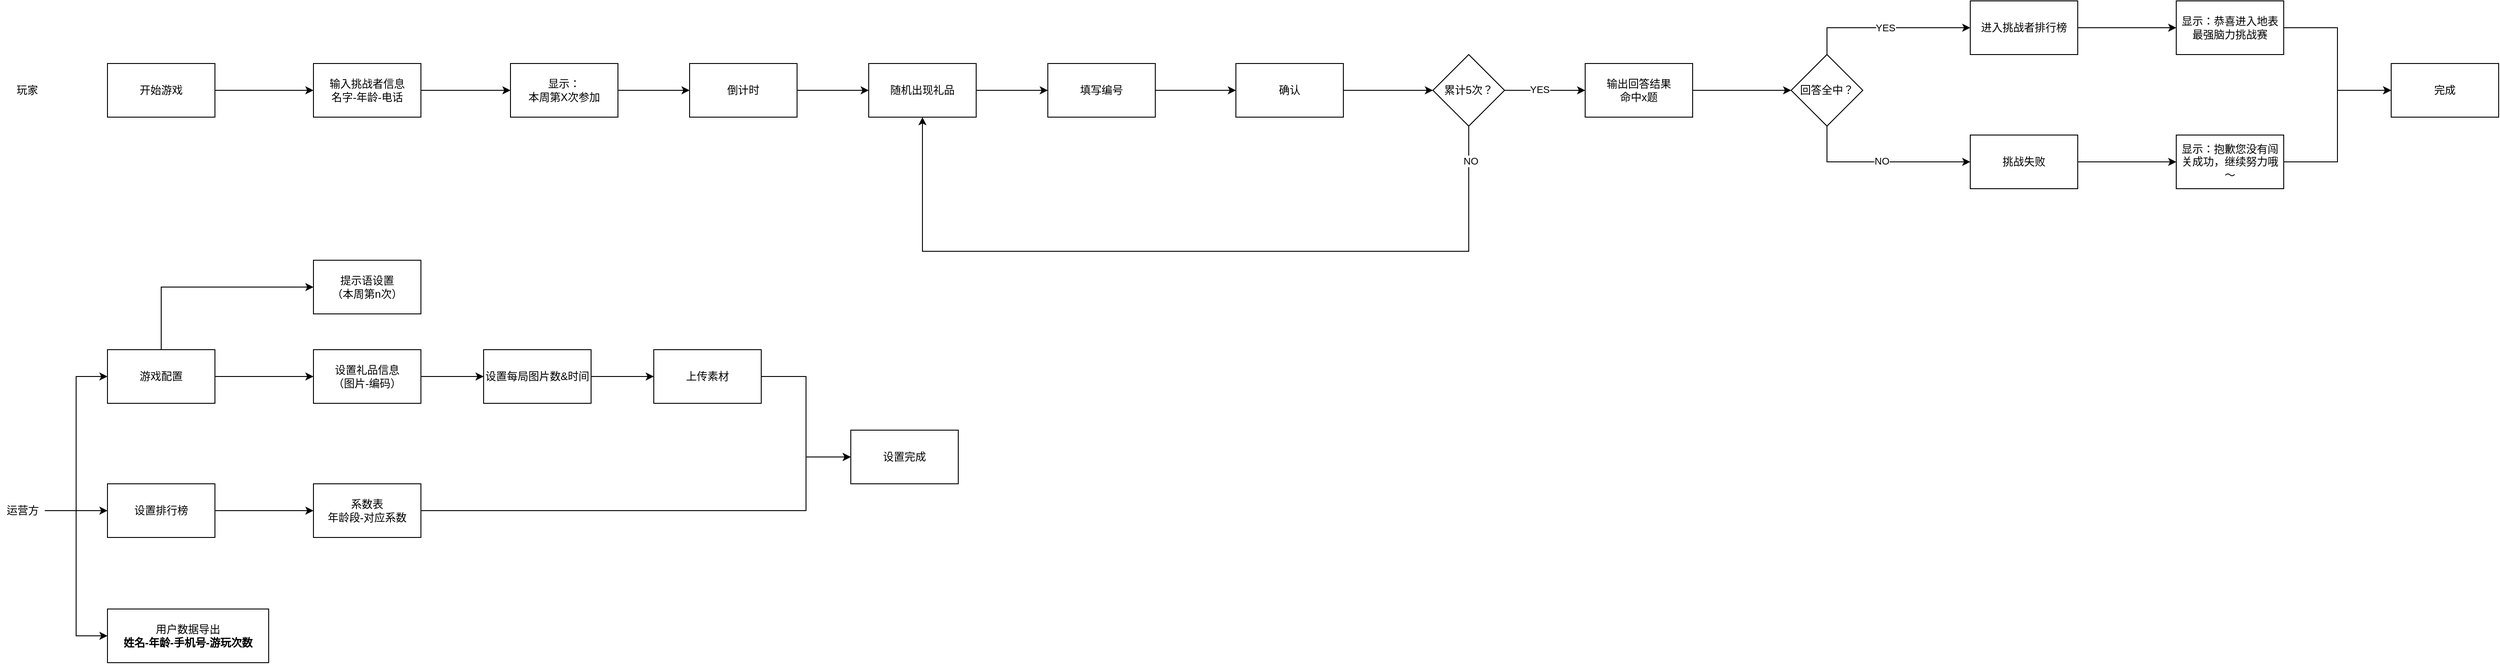 <mxfile version="13.6.2" type="github">
  <diagram id="Kc4R4PB-E5Ts4koY4N19" name="业务流程">
    <mxGraphModel dx="946" dy="623" grid="1" gridSize="10" guides="1" tooltips="1" connect="1" arrows="1" fold="1" page="1" pageScale="1" pageWidth="1100" pageHeight="850" math="0" shadow="0">
      <root>
        <mxCell id="0vvEjtcuZt9OlBYV5VHS-0" />
        <mxCell id="0vvEjtcuZt9OlBYV5VHS-1" parent="0vvEjtcuZt9OlBYV5VHS-0" />
        <mxCell id="k4L5eNZ0AJOjUAJSJ57h-18" value="" style="edgeStyle=orthogonalEdgeStyle;rounded=0;orthogonalLoop=1;jettySize=auto;html=1;" parent="0vvEjtcuZt9OlBYV5VHS-1" source="k4L5eNZ0AJOjUAJSJ57h-0" target="k4L5eNZ0AJOjUAJSJ57h-3" edge="1">
          <mxGeometry relative="1" as="geometry" />
        </mxCell>
        <mxCell id="k4L5eNZ0AJOjUAJSJ57h-0" value="&lt;span style=&quot;font-weight: 400&quot;&gt;开始游戏&lt;/span&gt;" style="rounded=0;whiteSpace=wrap;html=1;fontStyle=1" parent="0vvEjtcuZt9OlBYV5VHS-1" vertex="1">
          <mxGeometry x="170" y="80" width="120" height="60" as="geometry" />
        </mxCell>
        <mxCell id="k4L5eNZ0AJOjUAJSJ57h-43" style="edgeStyle=orthogonalEdgeStyle;rounded=0;orthogonalLoop=1;jettySize=auto;html=1;entryX=0;entryY=0.5;entryDx=0;entryDy=0;" parent="0vvEjtcuZt9OlBYV5VHS-1" source="k4L5eNZ0AJOjUAJSJ57h-1" target="k4L5eNZ0AJOjUAJSJ57h-38" edge="1">
          <mxGeometry relative="1" as="geometry" />
        </mxCell>
        <mxCell id="k4L5eNZ0AJOjUAJSJ57h-53" style="edgeStyle=orthogonalEdgeStyle;rounded=0;orthogonalLoop=1;jettySize=auto;html=1;entryX=0;entryY=0.5;entryDx=0;entryDy=0;exitX=0.5;exitY=0;exitDx=0;exitDy=0;" parent="0vvEjtcuZt9OlBYV5VHS-1" source="k4L5eNZ0AJOjUAJSJ57h-1" target="k4L5eNZ0AJOjUAJSJ57h-51" edge="1">
          <mxGeometry relative="1" as="geometry" />
        </mxCell>
        <mxCell id="k4L5eNZ0AJOjUAJSJ57h-1" value="&lt;span style=&quot;font-weight: 400&quot;&gt;游戏配置&lt;/span&gt;" style="rounded=0;whiteSpace=wrap;html=1;fontStyle=1" parent="0vvEjtcuZt9OlBYV5VHS-1" vertex="1">
          <mxGeometry x="170" y="400" width="120" height="60" as="geometry" />
        </mxCell>
        <mxCell id="k4L5eNZ0AJOjUAJSJ57h-2" value="玩家" style="text;html=1;align=center;verticalAlign=middle;resizable=0;points=[];autosize=1;" parent="0vvEjtcuZt9OlBYV5VHS-1" vertex="1">
          <mxGeometry x="60" y="100" width="40" height="20" as="geometry" />
        </mxCell>
        <mxCell id="k4L5eNZ0AJOjUAJSJ57h-19" value="" style="edgeStyle=orthogonalEdgeStyle;rounded=0;orthogonalLoop=1;jettySize=auto;html=1;" parent="0vvEjtcuZt9OlBYV5VHS-1" source="k4L5eNZ0AJOjUAJSJ57h-3" target="k4L5eNZ0AJOjUAJSJ57h-4" edge="1">
          <mxGeometry relative="1" as="geometry" />
        </mxCell>
        <mxCell id="k4L5eNZ0AJOjUAJSJ57h-3" value="&lt;span style=&quot;font-weight: 400&quot;&gt;输入挑战者信息&lt;br&gt;名字-年龄-电话&lt;br&gt;&lt;/span&gt;" style="rounded=0;whiteSpace=wrap;html=1;fontStyle=1" parent="0vvEjtcuZt9OlBYV5VHS-1" vertex="1">
          <mxGeometry x="400" y="80" width="120" height="60" as="geometry" />
        </mxCell>
        <mxCell id="k4L5eNZ0AJOjUAJSJ57h-20" value="" style="edgeStyle=orthogonalEdgeStyle;rounded=0;orthogonalLoop=1;jettySize=auto;html=1;" parent="0vvEjtcuZt9OlBYV5VHS-1" source="k4L5eNZ0AJOjUAJSJ57h-4" target="k4L5eNZ0AJOjUAJSJ57h-5" edge="1">
          <mxGeometry relative="1" as="geometry" />
        </mxCell>
        <mxCell id="k4L5eNZ0AJOjUAJSJ57h-4" value="&lt;span style=&quot;font-weight: 400&quot;&gt;显示：&lt;br&gt;本周第X次参加&lt;br&gt;&lt;/span&gt;" style="rounded=0;whiteSpace=wrap;html=1;fontStyle=1" parent="0vvEjtcuZt9OlBYV5VHS-1" vertex="1">
          <mxGeometry x="620" y="80" width="120" height="60" as="geometry" />
        </mxCell>
        <mxCell id="k4L5eNZ0AJOjUAJSJ57h-21" value="" style="edgeStyle=orthogonalEdgeStyle;rounded=0;orthogonalLoop=1;jettySize=auto;html=1;" parent="0vvEjtcuZt9OlBYV5VHS-1" source="k4L5eNZ0AJOjUAJSJ57h-5" target="k4L5eNZ0AJOjUAJSJ57h-6" edge="1">
          <mxGeometry relative="1" as="geometry" />
        </mxCell>
        <mxCell id="k4L5eNZ0AJOjUAJSJ57h-5" value="&lt;span style=&quot;font-weight: 400&quot;&gt;倒计时&lt;br&gt;&lt;/span&gt;" style="rounded=0;whiteSpace=wrap;html=1;fontStyle=1" parent="0vvEjtcuZt9OlBYV5VHS-1" vertex="1">
          <mxGeometry x="820" y="80" width="120" height="60" as="geometry" />
        </mxCell>
        <mxCell id="k4L5eNZ0AJOjUAJSJ57h-22" value="" style="edgeStyle=orthogonalEdgeStyle;rounded=0;orthogonalLoop=1;jettySize=auto;html=1;" parent="0vvEjtcuZt9OlBYV5VHS-1" source="k4L5eNZ0AJOjUAJSJ57h-6" target="k4L5eNZ0AJOjUAJSJ57h-7" edge="1">
          <mxGeometry relative="1" as="geometry" />
        </mxCell>
        <mxCell id="k4L5eNZ0AJOjUAJSJ57h-6" value="&lt;span style=&quot;font-weight: 400&quot;&gt;随机出现礼品&lt;br&gt;&lt;/span&gt;" style="rounded=0;whiteSpace=wrap;html=1;fontStyle=1" parent="0vvEjtcuZt9OlBYV5VHS-1" vertex="1">
          <mxGeometry x="1020" y="80" width="120" height="60" as="geometry" />
        </mxCell>
        <mxCell id="k4L5eNZ0AJOjUAJSJ57h-23" value="" style="edgeStyle=orthogonalEdgeStyle;rounded=0;orthogonalLoop=1;jettySize=auto;html=1;" parent="0vvEjtcuZt9OlBYV5VHS-1" source="k4L5eNZ0AJOjUAJSJ57h-7" target="k4L5eNZ0AJOjUAJSJ57h-8" edge="1">
          <mxGeometry relative="1" as="geometry" />
        </mxCell>
        <mxCell id="k4L5eNZ0AJOjUAJSJ57h-7" value="&lt;span style=&quot;font-weight: 400&quot;&gt;填写编号&lt;br&gt;&lt;/span&gt;" style="rounded=0;whiteSpace=wrap;html=1;fontStyle=1" parent="0vvEjtcuZt9OlBYV5VHS-1" vertex="1">
          <mxGeometry x="1220" y="80" width="120" height="60" as="geometry" />
        </mxCell>
        <mxCell id="k4L5eNZ0AJOjUAJSJ57h-24" value="" style="edgeStyle=orthogonalEdgeStyle;rounded=0;orthogonalLoop=1;jettySize=auto;html=1;" parent="0vvEjtcuZt9OlBYV5VHS-1" source="k4L5eNZ0AJOjUAJSJ57h-8" target="k4L5eNZ0AJOjUAJSJ57h-10" edge="1">
          <mxGeometry relative="1" as="geometry" />
        </mxCell>
        <mxCell id="k4L5eNZ0AJOjUAJSJ57h-8" value="&lt;span style=&quot;font-weight: 400&quot;&gt;确认&lt;br&gt;&lt;/span&gt;" style="rounded=0;whiteSpace=wrap;html=1;fontStyle=1" parent="0vvEjtcuZt9OlBYV5VHS-1" vertex="1">
          <mxGeometry x="1430" y="80" width="120" height="60" as="geometry" />
        </mxCell>
        <mxCell id="k4L5eNZ0AJOjUAJSJ57h-25" style="edgeStyle=orthogonalEdgeStyle;rounded=0;orthogonalLoop=1;jettySize=auto;html=1;entryX=0.5;entryY=1;entryDx=0;entryDy=0;" parent="0vvEjtcuZt9OlBYV5VHS-1" source="k4L5eNZ0AJOjUAJSJ57h-10" target="k4L5eNZ0AJOjUAJSJ57h-6" edge="1">
          <mxGeometry relative="1" as="geometry">
            <Array as="points">
              <mxPoint x="1690" y="290" />
              <mxPoint x="1080" y="290" />
            </Array>
          </mxGeometry>
        </mxCell>
        <mxCell id="k4L5eNZ0AJOjUAJSJ57h-26" value="NO" style="edgeLabel;html=1;align=center;verticalAlign=middle;resizable=0;points=[];" parent="k4L5eNZ0AJOjUAJSJ57h-25" vertex="1" connectable="0">
          <mxGeometry x="-0.913" y="2" relative="1" as="geometry">
            <mxPoint as="offset" />
          </mxGeometry>
        </mxCell>
        <mxCell id="k4L5eNZ0AJOjUAJSJ57h-27" style="edgeStyle=orthogonalEdgeStyle;rounded=0;orthogonalLoop=1;jettySize=auto;html=1;" parent="0vvEjtcuZt9OlBYV5VHS-1" source="k4L5eNZ0AJOjUAJSJ57h-10" target="k4L5eNZ0AJOjUAJSJ57h-11" edge="1">
          <mxGeometry relative="1" as="geometry" />
        </mxCell>
        <mxCell id="k4L5eNZ0AJOjUAJSJ57h-28" value="YES" style="edgeLabel;html=1;align=center;verticalAlign=middle;resizable=0;points=[];" parent="k4L5eNZ0AJOjUAJSJ57h-27" vertex="1" connectable="0">
          <mxGeometry x="-0.141" y="1" relative="1" as="geometry">
            <mxPoint as="offset" />
          </mxGeometry>
        </mxCell>
        <mxCell id="k4L5eNZ0AJOjUAJSJ57h-10" value="累计5次？" style="rhombus;whiteSpace=wrap;html=1;" parent="0vvEjtcuZt9OlBYV5VHS-1" vertex="1">
          <mxGeometry x="1650" y="70" width="80" height="80" as="geometry" />
        </mxCell>
        <mxCell id="k4L5eNZ0AJOjUAJSJ57h-29" style="edgeStyle=orthogonalEdgeStyle;rounded=0;orthogonalLoop=1;jettySize=auto;html=1;" parent="0vvEjtcuZt9OlBYV5VHS-1" source="k4L5eNZ0AJOjUAJSJ57h-11" target="k4L5eNZ0AJOjUAJSJ57h-12" edge="1">
          <mxGeometry relative="1" as="geometry" />
        </mxCell>
        <mxCell id="k4L5eNZ0AJOjUAJSJ57h-11" value="&lt;span style=&quot;font-weight: 400&quot;&gt;输出回答结果&lt;br&gt;命中x题&lt;br&gt;&lt;/span&gt;" style="rounded=0;whiteSpace=wrap;html=1;fontStyle=1" parent="0vvEjtcuZt9OlBYV5VHS-1" vertex="1">
          <mxGeometry x="1820" y="80" width="120" height="60" as="geometry" />
        </mxCell>
        <mxCell id="k4L5eNZ0AJOjUAJSJ57h-30" value="YES" style="edgeStyle=orthogonalEdgeStyle;rounded=0;orthogonalLoop=1;jettySize=auto;html=1;exitX=0.5;exitY=0;exitDx=0;exitDy=0;" parent="0vvEjtcuZt9OlBYV5VHS-1" source="k4L5eNZ0AJOjUAJSJ57h-12" target="k4L5eNZ0AJOjUAJSJ57h-13" edge="1">
          <mxGeometry relative="1" as="geometry" />
        </mxCell>
        <mxCell id="k4L5eNZ0AJOjUAJSJ57h-31" style="edgeStyle=orthogonalEdgeStyle;rounded=0;orthogonalLoop=1;jettySize=auto;html=1;entryX=0;entryY=0.5;entryDx=0;entryDy=0;exitX=0.5;exitY=1;exitDx=0;exitDy=0;" parent="0vvEjtcuZt9OlBYV5VHS-1" source="k4L5eNZ0AJOjUAJSJ57h-12" target="k4L5eNZ0AJOjUAJSJ57h-14" edge="1">
          <mxGeometry relative="1" as="geometry" />
        </mxCell>
        <mxCell id="k4L5eNZ0AJOjUAJSJ57h-32" value="NO" style="edgeLabel;html=1;align=center;verticalAlign=middle;resizable=0;points=[];" parent="k4L5eNZ0AJOjUAJSJ57h-31" vertex="1" connectable="0">
          <mxGeometry x="0.012" y="1" relative="1" as="geometry">
            <mxPoint as="offset" />
          </mxGeometry>
        </mxCell>
        <mxCell id="k4L5eNZ0AJOjUAJSJ57h-12" value="回答全中？" style="rhombus;whiteSpace=wrap;html=1;" parent="0vvEjtcuZt9OlBYV5VHS-1" vertex="1">
          <mxGeometry x="2050" y="70" width="80" height="80" as="geometry" />
        </mxCell>
        <mxCell id="k4L5eNZ0AJOjUAJSJ57h-33" style="edgeStyle=orthogonalEdgeStyle;rounded=0;orthogonalLoop=1;jettySize=auto;html=1;" parent="0vvEjtcuZt9OlBYV5VHS-1" source="k4L5eNZ0AJOjUAJSJ57h-13" target="k4L5eNZ0AJOjUAJSJ57h-15" edge="1">
          <mxGeometry relative="1" as="geometry" />
        </mxCell>
        <mxCell id="k4L5eNZ0AJOjUAJSJ57h-13" value="&lt;span style=&quot;font-weight: 400&quot;&gt;进入挑战者排行榜&lt;br&gt;&lt;/span&gt;" style="rounded=0;whiteSpace=wrap;html=1;fontStyle=1" parent="0vvEjtcuZt9OlBYV5VHS-1" vertex="1">
          <mxGeometry x="2250" y="10" width="120" height="60" as="geometry" />
        </mxCell>
        <mxCell id="k4L5eNZ0AJOjUAJSJ57h-34" style="edgeStyle=orthogonalEdgeStyle;rounded=0;orthogonalLoop=1;jettySize=auto;html=1;entryX=0;entryY=0.5;entryDx=0;entryDy=0;" parent="0vvEjtcuZt9OlBYV5VHS-1" source="k4L5eNZ0AJOjUAJSJ57h-14" target="k4L5eNZ0AJOjUAJSJ57h-16" edge="1">
          <mxGeometry relative="1" as="geometry" />
        </mxCell>
        <mxCell id="k4L5eNZ0AJOjUAJSJ57h-14" value="&lt;span style=&quot;font-weight: 400&quot;&gt;挑战失败&lt;br&gt;&lt;/span&gt;" style="rounded=0;whiteSpace=wrap;html=1;fontStyle=1" parent="0vvEjtcuZt9OlBYV5VHS-1" vertex="1">
          <mxGeometry x="2250" y="160" width="120" height="60" as="geometry" />
        </mxCell>
        <mxCell id="k4L5eNZ0AJOjUAJSJ57h-35" style="edgeStyle=orthogonalEdgeStyle;rounded=0;orthogonalLoop=1;jettySize=auto;html=1;entryX=0;entryY=0.5;entryDx=0;entryDy=0;" parent="0vvEjtcuZt9OlBYV5VHS-1" source="k4L5eNZ0AJOjUAJSJ57h-15" target="k4L5eNZ0AJOjUAJSJ57h-17" edge="1">
          <mxGeometry relative="1" as="geometry" />
        </mxCell>
        <mxCell id="k4L5eNZ0AJOjUAJSJ57h-15" value="&lt;span style=&quot;font-weight: 400&quot;&gt;显示：恭喜进入地表最强脑力挑战赛&lt;br&gt;&lt;/span&gt;" style="rounded=0;whiteSpace=wrap;html=1;fontStyle=1" parent="0vvEjtcuZt9OlBYV5VHS-1" vertex="1">
          <mxGeometry x="2480" y="10" width="120" height="60" as="geometry" />
        </mxCell>
        <mxCell id="k4L5eNZ0AJOjUAJSJ57h-36" style="edgeStyle=orthogonalEdgeStyle;rounded=0;orthogonalLoop=1;jettySize=auto;html=1;entryX=0;entryY=0.5;entryDx=0;entryDy=0;" parent="0vvEjtcuZt9OlBYV5VHS-1" source="k4L5eNZ0AJOjUAJSJ57h-16" target="k4L5eNZ0AJOjUAJSJ57h-17" edge="1">
          <mxGeometry relative="1" as="geometry" />
        </mxCell>
        <mxCell id="k4L5eNZ0AJOjUAJSJ57h-16" value="&lt;span style=&quot;font-weight: 400&quot;&gt;显示：抱歉您没有闯关成功，继续努力哦～&lt;br&gt;&lt;/span&gt;" style="rounded=0;whiteSpace=wrap;html=1;fontStyle=1" parent="0vvEjtcuZt9OlBYV5VHS-1" vertex="1">
          <mxGeometry x="2480" y="160" width="120" height="60" as="geometry" />
        </mxCell>
        <mxCell id="k4L5eNZ0AJOjUAJSJ57h-17" value="&lt;span style=&quot;font-weight: 400&quot;&gt;完成&lt;br&gt;&lt;/span&gt;" style="rounded=0;whiteSpace=wrap;html=1;fontStyle=1" parent="0vvEjtcuZt9OlBYV5VHS-1" vertex="1">
          <mxGeometry x="2720" y="80" width="120" height="60" as="geometry" />
        </mxCell>
        <mxCell id="k4L5eNZ0AJOjUAJSJ57h-55" style="edgeStyle=orthogonalEdgeStyle;rounded=0;orthogonalLoop=1;jettySize=auto;html=1;entryX=0;entryY=0.5;entryDx=0;entryDy=0;" parent="0vvEjtcuZt9OlBYV5VHS-1" source="k4L5eNZ0AJOjUAJSJ57h-37" target="k4L5eNZ0AJOjUAJSJ57h-1" edge="1">
          <mxGeometry relative="1" as="geometry" />
        </mxCell>
        <mxCell id="k4L5eNZ0AJOjUAJSJ57h-56" style="edgeStyle=orthogonalEdgeStyle;rounded=0;orthogonalLoop=1;jettySize=auto;html=1;entryX=0;entryY=0.5;entryDx=0;entryDy=0;" parent="0vvEjtcuZt9OlBYV5VHS-1" source="k4L5eNZ0AJOjUAJSJ57h-37" target="k4L5eNZ0AJOjUAJSJ57h-39" edge="1">
          <mxGeometry relative="1" as="geometry" />
        </mxCell>
        <mxCell id="k4L5eNZ0AJOjUAJSJ57h-57" style="edgeStyle=orthogonalEdgeStyle;rounded=0;orthogonalLoop=1;jettySize=auto;html=1;entryX=0;entryY=0.5;entryDx=0;entryDy=0;" parent="0vvEjtcuZt9OlBYV5VHS-1" source="k4L5eNZ0AJOjUAJSJ57h-37" target="k4L5eNZ0AJOjUAJSJ57h-54" edge="1">
          <mxGeometry relative="1" as="geometry" />
        </mxCell>
        <mxCell id="k4L5eNZ0AJOjUAJSJ57h-37" value="运营方" style="text;html=1;align=center;verticalAlign=middle;resizable=0;points=[];autosize=1;" parent="0vvEjtcuZt9OlBYV5VHS-1" vertex="1">
          <mxGeometry x="50" y="570" width="50" height="20" as="geometry" />
        </mxCell>
        <mxCell id="k4L5eNZ0AJOjUAJSJ57h-44" style="edgeStyle=orthogonalEdgeStyle;rounded=0;orthogonalLoop=1;jettySize=auto;html=1;entryX=0;entryY=0.5;entryDx=0;entryDy=0;" parent="0vvEjtcuZt9OlBYV5VHS-1" source="k4L5eNZ0AJOjUAJSJ57h-38" target="k4L5eNZ0AJOjUAJSJ57h-49" edge="1">
          <mxGeometry relative="1" as="geometry" />
        </mxCell>
        <mxCell id="k4L5eNZ0AJOjUAJSJ57h-38" value="&lt;span style=&quot;font-weight: 400&quot;&gt;设置礼品信息&lt;br&gt;（图片-编码）&lt;/span&gt;" style="rounded=0;whiteSpace=wrap;html=1;fontStyle=1" parent="0vvEjtcuZt9OlBYV5VHS-1" vertex="1">
          <mxGeometry x="400" y="400" width="120" height="60" as="geometry" />
        </mxCell>
        <mxCell id="k4L5eNZ0AJOjUAJSJ57h-47" style="edgeStyle=orthogonalEdgeStyle;rounded=0;orthogonalLoop=1;jettySize=auto;html=1;entryX=0;entryY=0.5;entryDx=0;entryDy=0;" parent="0vvEjtcuZt9OlBYV5VHS-1" source="k4L5eNZ0AJOjUAJSJ57h-39" target="k4L5eNZ0AJOjUAJSJ57h-42" edge="1">
          <mxGeometry relative="1" as="geometry" />
        </mxCell>
        <mxCell id="k4L5eNZ0AJOjUAJSJ57h-39" value="&lt;span style=&quot;font-weight: 400&quot;&gt;设置排行榜&lt;/span&gt;" style="rounded=0;whiteSpace=wrap;html=1;fontStyle=1" parent="0vvEjtcuZt9OlBYV5VHS-1" vertex="1">
          <mxGeometry x="170" y="550" width="120" height="60" as="geometry" />
        </mxCell>
        <mxCell id="k4L5eNZ0AJOjUAJSJ57h-46" style="edgeStyle=orthogonalEdgeStyle;rounded=0;orthogonalLoop=1;jettySize=auto;html=1;entryX=0;entryY=0.5;entryDx=0;entryDy=0;" parent="0vvEjtcuZt9OlBYV5VHS-1" source="k4L5eNZ0AJOjUAJSJ57h-40" target="k4L5eNZ0AJOjUAJSJ57h-45" edge="1">
          <mxGeometry relative="1" as="geometry" />
        </mxCell>
        <mxCell id="k4L5eNZ0AJOjUAJSJ57h-40" value="&lt;span style=&quot;font-weight: 400&quot;&gt;上传素材&lt;/span&gt;" style="rounded=0;whiteSpace=wrap;html=1;fontStyle=1" parent="0vvEjtcuZt9OlBYV5VHS-1" vertex="1">
          <mxGeometry x="780" y="400" width="120" height="60" as="geometry" />
        </mxCell>
        <mxCell id="k4L5eNZ0AJOjUAJSJ57h-48" style="edgeStyle=orthogonalEdgeStyle;rounded=0;orthogonalLoop=1;jettySize=auto;html=1;entryX=0;entryY=0.5;entryDx=0;entryDy=0;" parent="0vvEjtcuZt9OlBYV5VHS-1" source="k4L5eNZ0AJOjUAJSJ57h-42" target="k4L5eNZ0AJOjUAJSJ57h-45" edge="1">
          <mxGeometry relative="1" as="geometry">
            <Array as="points">
              <mxPoint x="950" y="580" />
              <mxPoint x="950" y="520" />
            </Array>
          </mxGeometry>
        </mxCell>
        <mxCell id="k4L5eNZ0AJOjUAJSJ57h-42" value="&lt;span style=&quot;font-weight: 400&quot;&gt;系数表&lt;br&gt;年龄段-对应系数&lt;br&gt;&lt;/span&gt;" style="rounded=0;whiteSpace=wrap;html=1;fontStyle=1" parent="0vvEjtcuZt9OlBYV5VHS-1" vertex="1">
          <mxGeometry x="400" y="550" width="120" height="60" as="geometry" />
        </mxCell>
        <mxCell id="k4L5eNZ0AJOjUAJSJ57h-45" value="&lt;span style=&quot;font-weight: 400&quot;&gt;设置完成&lt;/span&gt;" style="rounded=0;whiteSpace=wrap;html=1;fontStyle=1" parent="0vvEjtcuZt9OlBYV5VHS-1" vertex="1">
          <mxGeometry x="1000" y="490" width="120" height="60" as="geometry" />
        </mxCell>
        <mxCell id="k4L5eNZ0AJOjUAJSJ57h-50" style="edgeStyle=orthogonalEdgeStyle;rounded=0;orthogonalLoop=1;jettySize=auto;html=1;entryX=0;entryY=0.5;entryDx=0;entryDy=0;" parent="0vvEjtcuZt9OlBYV5VHS-1" source="k4L5eNZ0AJOjUAJSJ57h-49" target="k4L5eNZ0AJOjUAJSJ57h-40" edge="1">
          <mxGeometry relative="1" as="geometry" />
        </mxCell>
        <mxCell id="k4L5eNZ0AJOjUAJSJ57h-49" value="&lt;span style=&quot;font-weight: 400&quot;&gt;设置每局图片数&amp;amp;时间&lt;/span&gt;" style="rounded=0;whiteSpace=wrap;html=1;fontStyle=1" parent="0vvEjtcuZt9OlBYV5VHS-1" vertex="1">
          <mxGeometry x="590" y="400" width="120" height="60" as="geometry" />
        </mxCell>
        <mxCell id="k4L5eNZ0AJOjUAJSJ57h-51" value="&lt;span style=&quot;font-weight: 400&quot;&gt;提示语设置&lt;br&gt;（本周第n次）&lt;/span&gt;" style="rounded=0;whiteSpace=wrap;html=1;fontStyle=1" parent="0vvEjtcuZt9OlBYV5VHS-1" vertex="1">
          <mxGeometry x="400" y="300" width="120" height="60" as="geometry" />
        </mxCell>
        <mxCell id="k4L5eNZ0AJOjUAJSJ57h-54" value="&lt;span style=&quot;font-weight: 400&quot;&gt;用户数据导出&lt;br&gt;&lt;/span&gt;姓名-年龄-手机号-游玩次数" style="rounded=0;whiteSpace=wrap;html=1;fontStyle=1" parent="0vvEjtcuZt9OlBYV5VHS-1" vertex="1">
          <mxGeometry x="170" y="690" width="180" height="60" as="geometry" />
        </mxCell>
      </root>
    </mxGraphModel>
  </diagram>
</mxfile>
